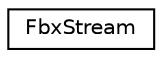 digraph "クラス階層図"
{
  edge [fontname="Helvetica",fontsize="10",labelfontname="Helvetica",labelfontsize="10"];
  node [fontname="Helvetica",fontsize="10",shape=record];
  rankdir="LR";
  Node0 [label="FbxStream",height=0.2,width=0.4,color="black", fillcolor="white", style="filled",URL="$class_fbx_stream.html"];
}

